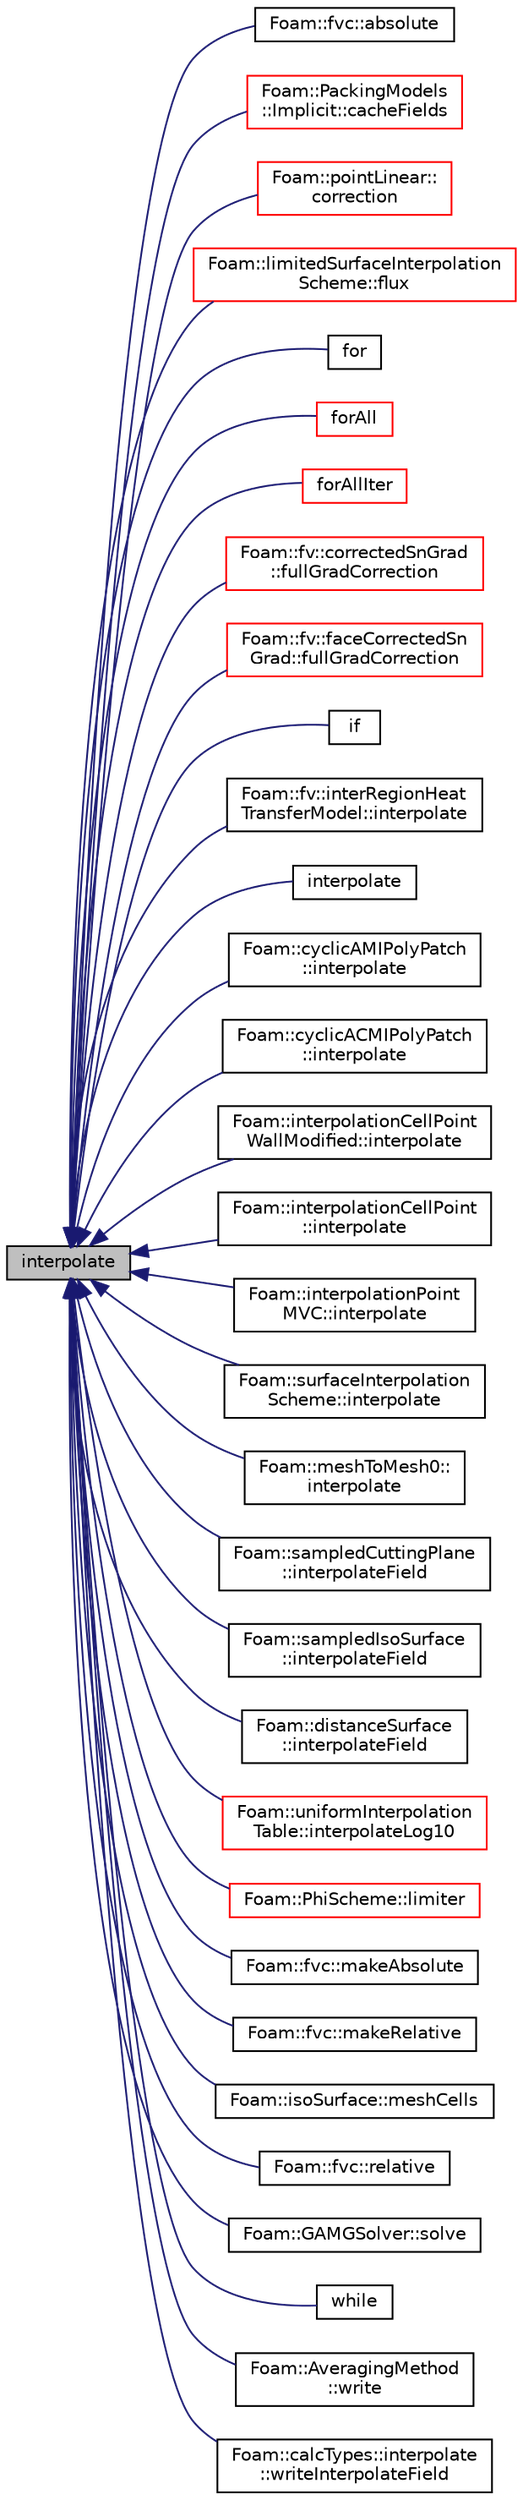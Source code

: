 digraph "interpolate"
{
  bgcolor="transparent";
  edge [fontname="Helvetica",fontsize="10",labelfontname="Helvetica",labelfontsize="10"];
  node [fontname="Helvetica",fontsize="10",shape=record];
  rankdir="LR";
  Node1 [label="interpolate",height=0.2,width=0.4,color="black", fillcolor="grey75", style="filled", fontcolor="black"];
  Node1 -> Node2 [dir="back",color="midnightblue",fontsize="10",style="solid",fontname="Helvetica"];
  Node2 [label="Foam::fvc::absolute",height=0.2,width=0.4,color="black",URL="$a10792.html#ae3a3435bb4f9e4cbc1c551fe32bdfdd5",tooltip="Return the given relative flux in absolute form. "];
  Node1 -> Node3 [dir="back",color="midnightblue",fontsize="10",style="solid",fontname="Helvetica"];
  Node3 [label="Foam::PackingModels\l::Implicit::cacheFields",height=0.2,width=0.4,color="red",URL="$a01041.html#a6005414ac27ae3e0b5a783ba216c1906",tooltip="Calculate the inter particles stresses. "];
  Node1 -> Node4 [dir="back",color="midnightblue",fontsize="10",style="solid",fontname="Helvetica"];
  Node4 [label="Foam::pointLinear::\lcorrection",height=0.2,width=0.4,color="red",URL="$a01890.html#a71944945191a35be21d9ab3b37c3170c",tooltip="Return the explicit correction to the face-interpolate. "];
  Node1 -> Node5 [dir="back",color="midnightblue",fontsize="10",style="solid",fontname="Helvetica"];
  Node5 [label="Foam::limitedSurfaceInterpolation\lScheme::flux",height=0.2,width=0.4,color="red",URL="$a01324.html#ac95d18cec78d48a66c28cd6a852f14ce",tooltip="Return the interpolation weighting factors. "];
  Node1 -> Node6 [dir="back",color="midnightblue",fontsize="10",style="solid",fontname="Helvetica"];
  Node6 [label="for",height=0.2,width=0.4,color="black",URL="$a03278.html#ae9610aff8f04c828f9db802f66a18f67"];
  Node1 -> Node7 [dir="back",color="midnightblue",fontsize="10",style="solid",fontname="Helvetica"];
  Node7 [label="forAll",height=0.2,width=0.4,color="red",URL="$a02983.html#a3a6dfa236873b1e0df07a723bccf5222"];
  Node1 -> Node8 [dir="back",color="midnightblue",fontsize="10",style="solid",fontname="Helvetica"];
  Node8 [label="forAllIter",height=0.2,width=0.4,color="red",URL="$a02980.html#aaaca96f2de03e39be860dca1ff20ef39"];
  Node1 -> Node9 [dir="back",color="midnightblue",fontsize="10",style="solid",fontname="Helvetica"];
  Node9 [label="Foam::fv::correctedSnGrad\l::fullGradCorrection",height=0.2,width=0.4,color="red",URL="$a00410.html#a1d818a559677e63f3aa628f1787133ce",tooltip="Return the explicit correction to the correctedSnGrad. "];
  Node1 -> Node10 [dir="back",color="midnightblue",fontsize="10",style="solid",fontname="Helvetica"];
  Node10 [label="Foam::fv::faceCorrectedSn\lGrad::fullGradCorrection",height=0.2,width=0.4,color="red",URL="$a00724.html#a1d818a559677e63f3aa628f1787133ce",tooltip="Return the explicit correction to the faceCorrectedSnGrad. "];
  Node1 -> Node11 [dir="back",color="midnightblue",fontsize="10",style="solid",fontname="Helvetica"];
  Node11 [label="if",height=0.2,width=0.4,color="black",URL="$a02937.html#a8b7f998449b569bf0b55d8c54cbac3cc"];
  Node1 -> Node12 [dir="back",color="midnightblue",fontsize="10",style="solid",fontname="Helvetica"];
  Node12 [label="Foam::fv::interRegionHeat\lTransferModel::interpolate",height=0.2,width=0.4,color="black",URL="$a01165.html#ad91860362fad211d1d2768b86ae9e29e"];
  Node1 -> Node13 [dir="back",color="midnightblue",fontsize="10",style="solid",fontname="Helvetica"];
  Node13 [label="interpolate",height=0.2,width=0.4,color="black",URL="$a10816.html#a4af43c1eb899cea598bb952c0b19e55d"];
  Node1 -> Node14 [dir="back",color="midnightblue",fontsize="10",style="solid",fontname="Helvetica"];
  Node14 [label="Foam::cyclicAMIPolyPatch\l::interpolate",height=0.2,width=0.4,color="black",URL="$a00475.html#aa1d8e8628a4fc554ad20986199a603dd"];
  Node1 -> Node15 [dir="back",color="midnightblue",fontsize="10",style="solid",fontname="Helvetica"];
  Node15 [label="Foam::cyclicACMIPolyPatch\l::interpolate",height=0.2,width=0.4,color="black",URL="$a00465.html#a667134cd2213ca2a971a1c14fe730e34"];
  Node1 -> Node16 [dir="back",color="midnightblue",fontsize="10",style="solid",fontname="Helvetica"];
  Node16 [label="Foam::interpolationCellPoint\lWallModified::interpolate",height=0.2,width=0.4,color="black",URL="$a01159.html#abe5b877e90e64d50e608b5a06755b944",tooltip="Interpolate field to the given point in the given cell. "];
  Node1 -> Node17 [dir="back",color="midnightblue",fontsize="10",style="solid",fontname="Helvetica"];
  Node17 [label="Foam::interpolationCellPoint\l::interpolate",height=0.2,width=0.4,color="black",URL="$a01157.html#abe5b877e90e64d50e608b5a06755b944",tooltip="Interpolate field to the given point in the given cell. "];
  Node1 -> Node18 [dir="back",color="midnightblue",fontsize="10",style="solid",fontname="Helvetica"];
  Node18 [label="Foam::interpolationPoint\lMVC::interpolate",height=0.2,width=0.4,color="black",URL="$a01161.html#abe5b877e90e64d50e608b5a06755b944",tooltip="Interpolate field to the given point in the given cell. "];
  Node1 -> Node19 [dir="back",color="midnightblue",fontsize="10",style="solid",fontname="Helvetica"];
  Node19 [label="Foam::surfaceInterpolation\lScheme::interpolate",height=0.2,width=0.4,color="black",URL="$a02494.html#a0d86929cffc34612e29ca0c24e941a63",tooltip="Return the face-interpolate of the given cell field. "];
  Node1 -> Node20 [dir="back",color="midnightblue",fontsize="10",style="solid",fontname="Helvetica"];
  Node20 [label="Foam::meshToMesh0::\linterpolate",height=0.2,width=0.4,color="black",URL="$a01479.html#ab2cf569fdccb674c80ef07e69ac6f5d2"];
  Node1 -> Node21 [dir="back",color="midnightblue",fontsize="10",style="solid",fontname="Helvetica"];
  Node21 [label="Foam::sampledCuttingPlane\l::interpolateField",height=0.2,width=0.4,color="black",URL="$a02229.html#aefd86b240db58e582111d07b68287113"];
  Node1 -> Node22 [dir="back",color="midnightblue",fontsize="10",style="solid",fontname="Helvetica"];
  Node22 [label="Foam::sampledIsoSurface\l::interpolateField",height=0.2,width=0.4,color="black",URL="$a02230.html#aefd86b240db58e582111d07b68287113"];
  Node1 -> Node23 [dir="back",color="midnightblue",fontsize="10",style="solid",fontname="Helvetica"];
  Node23 [label="Foam::distanceSurface\l::interpolateField",height=0.2,width=0.4,color="black",URL="$a00556.html#aefd86b240db58e582111d07b68287113"];
  Node1 -> Node24 [dir="back",color="midnightblue",fontsize="10",style="solid",fontname="Helvetica"];
  Node24 [label="Foam::uniformInterpolation\lTable::interpolateLog10",height=0.2,width=0.4,color="red",URL="$a02767.html#a2b4202d96d988f5ea09130852cd1e48f",tooltip="Interpolate - takes log10 flag into account. "];
  Node1 -> Node25 [dir="back",color="midnightblue",fontsize="10",style="solid",fontname="Helvetica"];
  Node25 [label="Foam::PhiScheme::limiter",height=0.2,width=0.4,color="red",URL="$a01854.html#aad9e018b93b59932a398c0826c5cef86",tooltip="Return the interpolation weighting factors. "];
  Node1 -> Node26 [dir="back",color="midnightblue",fontsize="10",style="solid",fontname="Helvetica"];
  Node26 [label="Foam::fvc::makeAbsolute",height=0.2,width=0.4,color="black",URL="$a10792.html#afb8e4081618608c9bdcbcd668f937cab",tooltip="Make the given flux absolute. "];
  Node1 -> Node27 [dir="back",color="midnightblue",fontsize="10",style="solid",fontname="Helvetica"];
  Node27 [label="Foam::fvc::makeRelative",height=0.2,width=0.4,color="black",URL="$a10792.html#a79384edbcf2434087a6be234642812b0",tooltip="Make the given flux relative. "];
  Node1 -> Node28 [dir="back",color="midnightblue",fontsize="10",style="solid",fontname="Helvetica"];
  Node28 [label="Foam::isoSurface::meshCells",height=0.2,width=0.4,color="black",URL="$a01193.html#ad042cc0855b543ab7596715741ab8311",tooltip="For every triangle the original cell in mesh. "];
  Node1 -> Node29 [dir="back",color="midnightblue",fontsize="10",style="solid",fontname="Helvetica"];
  Node29 [label="Foam::fvc::relative",height=0.2,width=0.4,color="black",URL="$a10792.html#ae6d0ce0ddcc1862b63ec30e39f2a5087",tooltip="Return the given absolute flux in relative form. "];
  Node1 -> Node30 [dir="back",color="midnightblue",fontsize="10",style="solid",fontname="Helvetica"];
  Node30 [label="Foam::GAMGSolver::solve",height=0.2,width=0.4,color="black",URL="$a00903.html#a67060ce780f6992862e39b0d82c37aa0",tooltip="Solve. "];
  Node1 -> Node31 [dir="back",color="midnightblue",fontsize="10",style="solid",fontname="Helvetica"];
  Node31 [label="while",height=0.2,width=0.4,color="black",URL="$a02945.html#ab13470e79e249d04c443bf59be9ff31d"];
  Node1 -> Node32 [dir="back",color="midnightblue",fontsize="10",style="solid",fontname="Helvetica"];
  Node32 [label="Foam::AveragingMethod\l::write",height=0.2,width=0.4,color="black",URL="$a00088.html#a6e5faa425b059eeb55cd904755791076",tooltip="Write using setting from DB. "];
  Node1 -> Node33 [dir="back",color="midnightblue",fontsize="10",style="solid",fontname="Helvetica"];
  Node33 [label="Foam::calcTypes::interpolate\l::writeInterpolateField",height=0.2,width=0.4,color="black",URL="$a01151.html#abdc6e5cf54dfb66813e3de9bc3264108",tooltip="Write interpolate fields. "];
}
